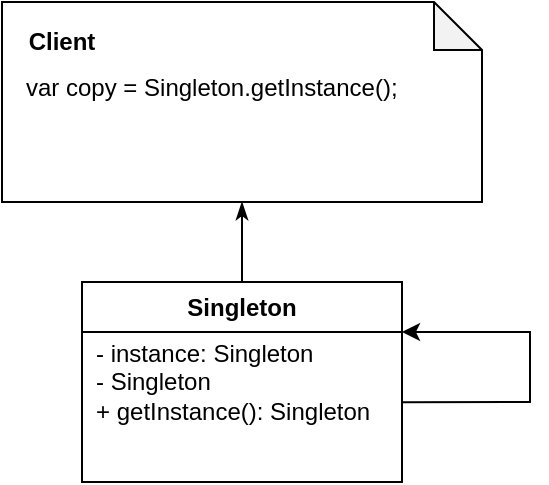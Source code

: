 <mxfile version="12.4.3" type="device" pages="1"><diagram name="Page-1" id="c4acf3e9-155e-7222-9cf6-157b1a14988f"><mxGraphModel dx="2035" dy="654" grid="1" gridSize="10" guides="1" tooltips="1" connect="1" arrows="1" fold="1" page="1" pageScale="1" pageWidth="850" pageHeight="1100" background="#ffffff" math="0" shadow="0"><root><mxCell id="0"/><mxCell id="1" parent="0"/><mxCell id="J_Kc2tPPo2etb2dVqsAa-39" value="" style="shape=note;whiteSpace=wrap;html=1;backgroundOutline=1;darkOpacity=0.05;align=left;size=24;" vertex="1" parent="1"><mxGeometry x="-524" y="150" width="240" height="100" as="geometry"/></mxCell><mxCell id="J_Kc2tPPo2etb2dVqsAa-36" value="Client" style="text;html=1;strokeColor=none;fillColor=none;align=center;verticalAlign=middle;whiteSpace=wrap;rounded=0;fontStyle=1" vertex="1" parent="1"><mxGeometry x="-514" y="160" width="40" height="20" as="geometry"/></mxCell><mxCell id="J_Kc2tPPo2etb2dVqsAa-37" value="&lt;span style=&quot;white-space: normal&quot;&gt;var copy = Singleton.getInstance();&lt;/span&gt;" style="text;html=1;strokeColor=none;fillColor=none;align=left;verticalAlign=middle;whiteSpace=wrap;rounded=0;" vertex="1" parent="1"><mxGeometry x="-514" y="180" width="220" height="26" as="geometry"/></mxCell><mxCell id="J_Kc2tPPo2etb2dVqsAa-140" style="edgeStyle=orthogonalEdgeStyle;rounded=0;orthogonalLoop=1;jettySize=auto;html=1;entryX=0.5;entryY=1;entryDx=0;entryDy=0;entryPerimeter=0;startArrow=none;startFill=0;endArrow=classicThin;endFill=1;" edge="1" parent="1" source="J_Kc2tPPo2etb2dVqsAa-101" target="J_Kc2tPPo2etb2dVqsAa-39"><mxGeometry relative="1" as="geometry"/></mxCell><mxCell id="J_Kc2tPPo2etb2dVqsAa-101" value="" style="rounded=0;whiteSpace=wrap;html=1;" vertex="1" parent="1"><mxGeometry x="-484" y="290" width="160" height="100" as="geometry"/></mxCell><mxCell id="J_Kc2tPPo2etb2dVqsAa-102" value="" style="endArrow=none;html=1;exitX=0;exitY=0.25;exitDx=0;exitDy=0;entryX=1;entryY=0.25;entryDx=0;entryDy=0;" edge="1" parent="1" source="J_Kc2tPPo2etb2dVqsAa-101" target="J_Kc2tPPo2etb2dVqsAa-101"><mxGeometry width="50" height="50" relative="1" as="geometry"><mxPoint x="-414" y="395" as="sourcePoint"/><mxPoint x="-364" y="345" as="targetPoint"/><Array as="points"/></mxGeometry></mxCell><mxCell id="J_Kc2tPPo2etb2dVqsAa-103" value="Singleton" style="text;html=1;strokeColor=none;fillColor=none;align=center;verticalAlign=middle;whiteSpace=wrap;rounded=0;fontStyle=1" vertex="1" parent="1"><mxGeometry x="-454" y="293" width="100" height="20" as="geometry"/></mxCell><mxCell id="J_Kc2tPPo2etb2dVqsAa-105" value="- instance: Singleton&lt;br&gt;- Singleton&lt;br&gt;+ getInstance(): Singleton" style="text;html=1;strokeColor=none;fillColor=none;align=left;verticalAlign=middle;whiteSpace=wrap;rounded=0;" vertex="1" parent="1"><mxGeometry x="-479" y="317" width="150" height="46" as="geometry"/></mxCell><mxCell id="J_Kc2tPPo2etb2dVqsAa-141" value="" style="endArrow=classic;html=1;exitX=1.002;exitY=0.601;exitDx=0;exitDy=0;exitPerimeter=0;entryX=1;entryY=0.25;entryDx=0;entryDy=0;rounded=0;" edge="1" parent="1" source="J_Kc2tPPo2etb2dVqsAa-101" target="J_Kc2tPPo2etb2dVqsAa-101"><mxGeometry width="50" height="50" relative="1" as="geometry"><mxPoint x="-240" y="380" as="sourcePoint"/><mxPoint x="-220" y="310" as="targetPoint"/><Array as="points"><mxPoint x="-260" y="350"/><mxPoint x="-260" y="315"/></Array></mxGeometry></mxCell></root></mxGraphModel></diagram></mxfile>
